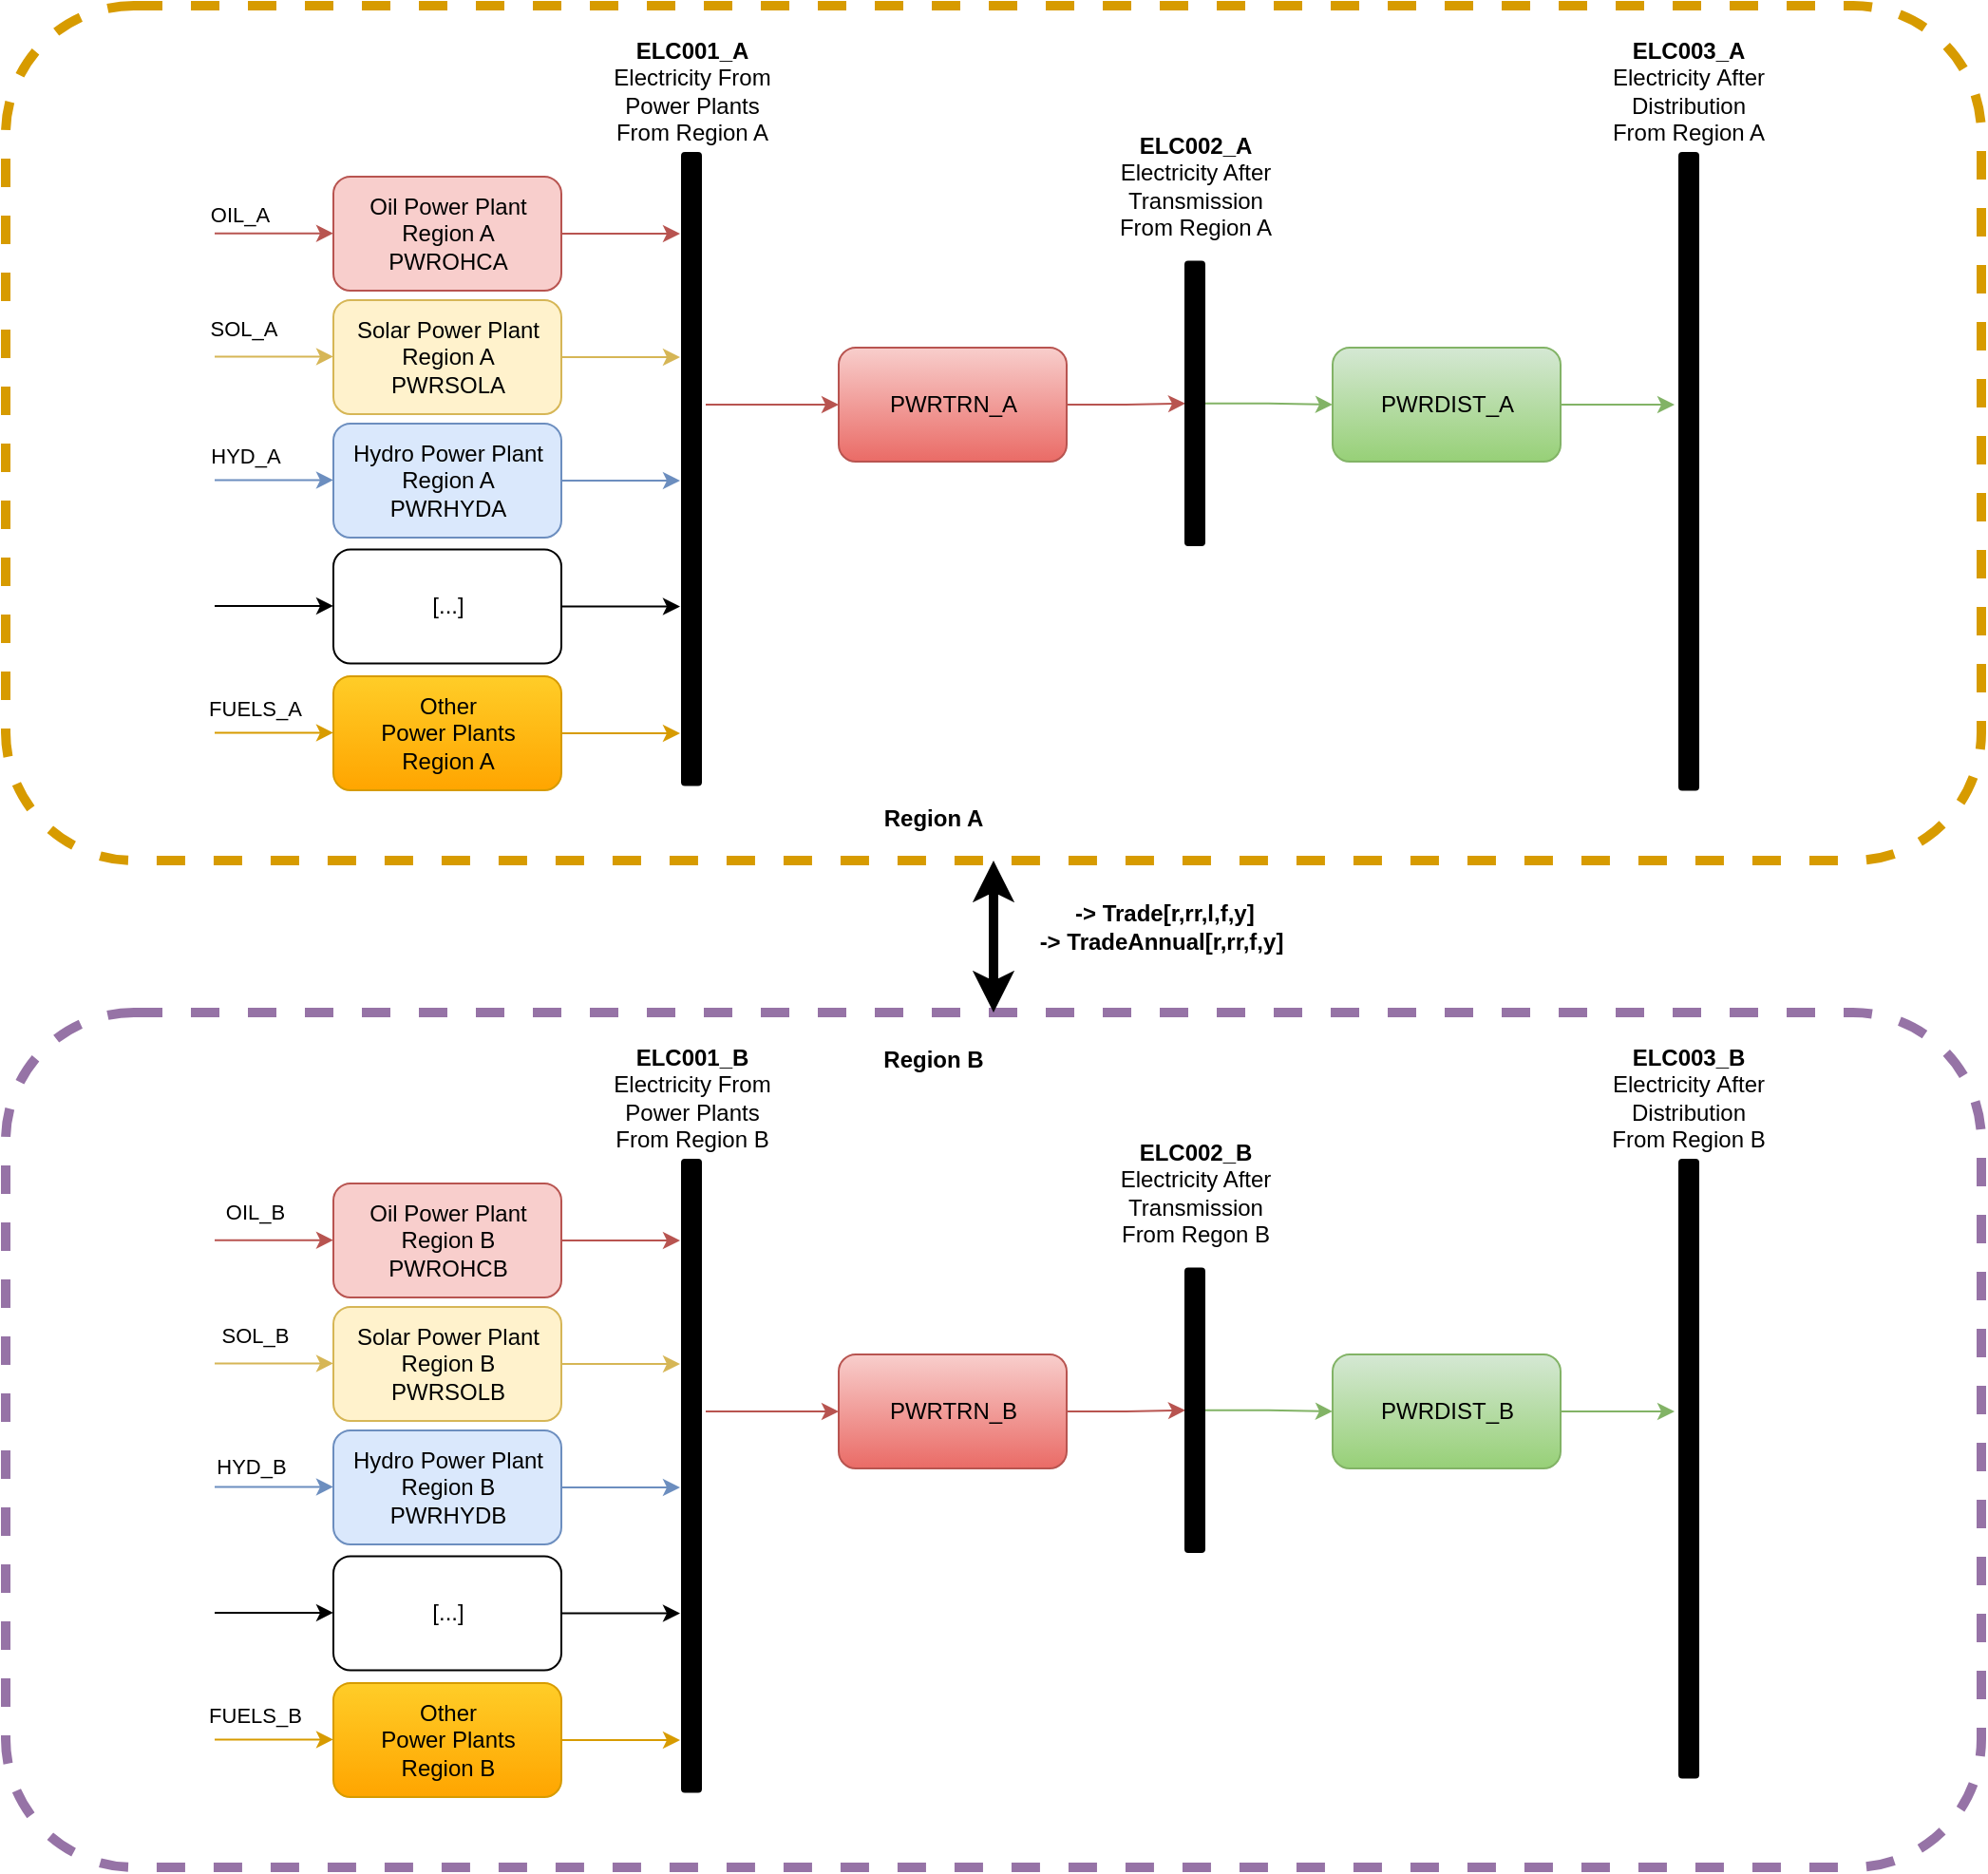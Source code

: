 <mxfile version="21.6.5" type="device">
  <diagram name="Page-1" id="VGrHE9_CLZki4MLRlMUu">
    <mxGraphModel dx="1444" dy="940" grid="1" gridSize="10" guides="1" tooltips="1" connect="1" arrows="1" fold="1" page="1" pageScale="1" pageWidth="850" pageHeight="1100" math="0" shadow="0">
      <root>
        <mxCell id="0" />
        <mxCell id="1" parent="0" />
        <mxCell id="anA4ONQ2Nj_WXLrmn-ts-146" value="" style="rounded=1;whiteSpace=wrap;html=1;fillColor=none;strokeWidth=5;dashed=1;strokeColor=#9673a6;" parent="1" vertex="1">
          <mxGeometry x="290" y="590" width="1040" height="450" as="geometry" />
        </mxCell>
        <mxCell id="anA4ONQ2Nj_WXLrmn-ts-147" value="" style="rounded=1;whiteSpace=wrap;html=1;fillColor=none;strokeWidth=5;dashed=1;strokeColor=#d79b00;" parent="1" vertex="1">
          <mxGeometry x="290" y="60" width="1040" height="450" as="geometry" />
        </mxCell>
        <mxCell id="anA4ONQ2Nj_WXLrmn-ts-78" style="edgeStyle=orthogonalEdgeStyle;rounded=0;orthogonalLoop=1;jettySize=auto;html=1;entryX=0;entryY=0.5;entryDx=0;entryDy=0;fillColor=#f8cecc;gradientColor=#ea6b66;strokeColor=#b85450;" parent="1" target="anA4ONQ2Nj_WXLrmn-ts-81" edge="1">
          <mxGeometry relative="1" as="geometry">
            <mxPoint x="658.5" y="270" as="sourcePoint" />
            <Array as="points">
              <mxPoint x="658.5" y="270" />
            </Array>
          </mxGeometry>
        </mxCell>
        <mxCell id="anA4ONQ2Nj_WXLrmn-ts-79" value="" style="rounded=1;whiteSpace=wrap;html=1;rotation=90;fillColor=#000000;" parent="1" vertex="1">
          <mxGeometry x="484.63" y="298.88" width="332.75" height="10" as="geometry" />
        </mxCell>
        <mxCell id="anA4ONQ2Nj_WXLrmn-ts-80" style="edgeStyle=orthogonalEdgeStyle;rounded=0;orthogonalLoop=1;jettySize=auto;html=1;entryX=0.5;entryY=1;entryDx=0;entryDy=0;fillColor=#f8cecc;gradientColor=#ea6b66;strokeColor=#b85450;" parent="1" source="anA4ONQ2Nj_WXLrmn-ts-81" target="anA4ONQ2Nj_WXLrmn-ts-83" edge="1">
          <mxGeometry relative="1" as="geometry" />
        </mxCell>
        <mxCell id="anA4ONQ2Nj_WXLrmn-ts-81" value="PWRTRN_A" style="rounded=1;whiteSpace=wrap;html=1;fillColor=#f8cecc;gradientColor=#ea6b66;strokeColor=#b85450;" parent="1" vertex="1">
          <mxGeometry x="728.5" y="240" width="120" height="60" as="geometry" />
        </mxCell>
        <mxCell id="anA4ONQ2Nj_WXLrmn-ts-82" style="edgeStyle=orthogonalEdgeStyle;rounded=0;orthogonalLoop=1;jettySize=auto;html=1;entryX=0;entryY=0.5;entryDx=0;entryDy=0;fillColor=#d5e8d4;gradientColor=#97d077;strokeColor=#82b366;" parent="1" source="anA4ONQ2Nj_WXLrmn-ts-83" target="anA4ONQ2Nj_WXLrmn-ts-85" edge="1">
          <mxGeometry relative="1" as="geometry" />
        </mxCell>
        <mxCell id="anA4ONQ2Nj_WXLrmn-ts-83" value="" style="rounded=1;whiteSpace=wrap;html=1;rotation=90;fillColor=#000000;" parent="1" vertex="1">
          <mxGeometry x="841.37" y="264.38" width="149.25" height="10" as="geometry" />
        </mxCell>
        <mxCell id="anA4ONQ2Nj_WXLrmn-ts-84" style="edgeStyle=orthogonalEdgeStyle;rounded=0;orthogonalLoop=1;jettySize=auto;html=1;fillColor=#d5e8d4;gradientColor=#97d077;strokeColor=#82b366;" parent="1" source="anA4ONQ2Nj_WXLrmn-ts-85" edge="1">
          <mxGeometry relative="1" as="geometry">
            <mxPoint x="1168.5" y="270" as="targetPoint" />
          </mxGeometry>
        </mxCell>
        <mxCell id="anA4ONQ2Nj_WXLrmn-ts-85" value="PWRDIST_A" style="rounded=1;whiteSpace=wrap;html=1;fillColor=#d5e8d4;gradientColor=#97d077;strokeColor=#82b366;" parent="1" vertex="1">
          <mxGeometry x="988.5" y="240" width="120" height="60" as="geometry" />
        </mxCell>
        <mxCell id="anA4ONQ2Nj_WXLrmn-ts-86" value="" style="rounded=1;whiteSpace=wrap;html=1;rotation=90;fillColor=#000000;" parent="1" vertex="1">
          <mxGeometry x="1008.36" y="300.15" width="335.3" height="10" as="geometry" />
        </mxCell>
        <mxCell id="anA4ONQ2Nj_WXLrmn-ts-87" value="&lt;b&gt;ELC001_A&lt;/b&gt;&lt;br&gt;Electricity From Power Plants&lt;br&gt;From Region A" style="text;html=1;strokeColor=none;fillColor=none;align=center;verticalAlign=middle;whiteSpace=wrap;rounded=0;" parent="1" vertex="1">
          <mxGeometry x="601.75" y="90" width="98.5" height="30" as="geometry" />
        </mxCell>
        <mxCell id="anA4ONQ2Nj_WXLrmn-ts-88" value="&lt;b&gt;ELC002_A&lt;/b&gt;&lt;br&gt;Electricity After Transmission&lt;br&gt;From Region A" style="text;html=1;strokeColor=none;fillColor=none;align=center;verticalAlign=middle;whiteSpace=wrap;rounded=0;" parent="1" vertex="1">
          <mxGeometry x="872.74" y="140" width="86.5" height="30" as="geometry" />
        </mxCell>
        <mxCell id="anA4ONQ2Nj_WXLrmn-ts-89" value="&lt;b&gt;ELC003_A&lt;/b&gt;&lt;br&gt;Electricity&amp;nbsp;After Distribution&lt;br&gt;From Region A" style="text;html=1;strokeColor=none;fillColor=none;align=center;verticalAlign=middle;whiteSpace=wrap;rounded=0;" parent="1" vertex="1">
          <mxGeometry x="1129.01" y="90" width="94" height="30" as="geometry" />
        </mxCell>
        <mxCell id="anA4ONQ2Nj_WXLrmn-ts-90" style="edgeStyle=orthogonalEdgeStyle;rounded=0;orthogonalLoop=1;jettySize=auto;html=1;entryX=0.5;entryY=1;entryDx=0;entryDy=0;fillColor=#f8cecc;strokeColor=#b85450;" parent="1" source="anA4ONQ2Nj_WXLrmn-ts-91" edge="1">
          <mxGeometry relative="1" as="geometry">
            <mxPoint x="645" y="180" as="targetPoint" />
          </mxGeometry>
        </mxCell>
        <mxCell id="anA4ONQ2Nj_WXLrmn-ts-91" value="Oil Power Plant&lt;br&gt;Region A&lt;br&gt;PWROHCA" style="rounded=1;whiteSpace=wrap;html=1;fillColor=#f8cecc;strokeColor=#b85450;" parent="1" vertex="1">
          <mxGeometry x="462.5" y="150" width="120" height="60" as="geometry" />
        </mxCell>
        <mxCell id="anA4ONQ2Nj_WXLrmn-ts-92" style="edgeStyle=orthogonalEdgeStyle;rounded=0;orthogonalLoop=1;jettySize=auto;html=1;entryX=0.5;entryY=1;entryDx=0;entryDy=0;fillColor=#fff2cc;strokeColor=#d6b656;" parent="1" source="anA4ONQ2Nj_WXLrmn-ts-93" edge="1">
          <mxGeometry relative="1" as="geometry">
            <mxPoint x="645" y="245" as="targetPoint" />
          </mxGeometry>
        </mxCell>
        <mxCell id="anA4ONQ2Nj_WXLrmn-ts-93" value="Solar Power Plant&lt;br&gt;Region A&lt;br&gt;PWRSOLA" style="rounded=1;whiteSpace=wrap;html=1;fillColor=#fff2cc;strokeColor=#d6b656;" parent="1" vertex="1">
          <mxGeometry x="462.5" y="215" width="120" height="60" as="geometry" />
        </mxCell>
        <mxCell id="anA4ONQ2Nj_WXLrmn-ts-94" style="edgeStyle=orthogonalEdgeStyle;rounded=0;orthogonalLoop=1;jettySize=auto;html=1;entryX=0.5;entryY=1;entryDx=0;entryDy=0;fillColor=#dae8fc;strokeColor=#6c8ebf;" parent="1" source="anA4ONQ2Nj_WXLrmn-ts-95" edge="1">
          <mxGeometry relative="1" as="geometry">
            <mxPoint x="645" y="310.0" as="targetPoint" />
          </mxGeometry>
        </mxCell>
        <mxCell id="anA4ONQ2Nj_WXLrmn-ts-95" value="Hydro Power Plant&lt;br&gt;Region A&lt;br&gt;PWRHYDA" style="rounded=1;whiteSpace=wrap;html=1;fillColor=#dae8fc;strokeColor=#6c8ebf;" parent="1" vertex="1">
          <mxGeometry x="462.5" y="280" width="120" height="60" as="geometry" />
        </mxCell>
        <mxCell id="anA4ONQ2Nj_WXLrmn-ts-96" style="edgeStyle=orthogonalEdgeStyle;rounded=0;orthogonalLoop=1;jettySize=auto;html=1;entryX=0.5;entryY=1;entryDx=0;entryDy=0;" parent="1" source="anA4ONQ2Nj_WXLrmn-ts-97" edge="1">
          <mxGeometry relative="1" as="geometry">
            <mxPoint x="645" y="376.25" as="targetPoint" />
          </mxGeometry>
        </mxCell>
        <mxCell id="anA4ONQ2Nj_WXLrmn-ts-97" value="[...]" style="rounded=1;whiteSpace=wrap;html=1;fillColor=none;" parent="1" vertex="1">
          <mxGeometry x="462.5" y="346.25" width="120" height="60" as="geometry" />
        </mxCell>
        <mxCell id="anA4ONQ2Nj_WXLrmn-ts-98" style="edgeStyle=orthogonalEdgeStyle;rounded=0;orthogonalLoop=1;jettySize=auto;html=1;entryX=0.5;entryY=1;entryDx=0;entryDy=0;fillColor=#ffcd28;strokeColor=#d79b00;gradientColor=#ffa500;" parent="1" source="anA4ONQ2Nj_WXLrmn-ts-99" edge="1">
          <mxGeometry relative="1" as="geometry">
            <mxPoint x="645" y="443" as="targetPoint" />
          </mxGeometry>
        </mxCell>
        <mxCell id="anA4ONQ2Nj_WXLrmn-ts-99" value="Other&lt;br&gt;Power Plants&lt;br&gt;Region A" style="rounded=1;whiteSpace=wrap;html=1;fillColor=#ffcd28;strokeColor=#d79b00;gradientColor=#ffa500;" parent="1" vertex="1">
          <mxGeometry x="462.5" y="413" width="120" height="60" as="geometry" />
        </mxCell>
        <mxCell id="anA4ONQ2Nj_WXLrmn-ts-100" style="edgeStyle=orthogonalEdgeStyle;rounded=0;orthogonalLoop=1;jettySize=auto;html=1;entryX=0.5;entryY=1;entryDx=0;entryDy=0;fillColor=#f8cecc;strokeColor=#b85450;" parent="1" edge="1">
          <mxGeometry relative="1" as="geometry">
            <mxPoint x="462.5" y="179.84" as="targetPoint" />
            <mxPoint x="400" y="179.84" as="sourcePoint" />
          </mxGeometry>
        </mxCell>
        <mxCell id="anA4ONQ2Nj_WXLrmn-ts-101" value="OIL_A" style="edgeLabel;html=1;align=center;verticalAlign=middle;resizable=0;points=[];" parent="anA4ONQ2Nj_WXLrmn-ts-100" vertex="1" connectable="0">
          <mxGeometry x="-0.605" relative="1" as="geometry">
            <mxPoint y="-10" as="offset" />
          </mxGeometry>
        </mxCell>
        <mxCell id="anA4ONQ2Nj_WXLrmn-ts-102" style="edgeStyle=orthogonalEdgeStyle;rounded=0;orthogonalLoop=1;jettySize=auto;html=1;entryX=0.5;entryY=1;entryDx=0;entryDy=0;fillColor=#fff2cc;strokeColor=#d6b656;" parent="1" edge="1">
          <mxGeometry relative="1" as="geometry">
            <mxPoint x="462.5" y="244.72" as="targetPoint" />
            <mxPoint x="400" y="244.72" as="sourcePoint" />
          </mxGeometry>
        </mxCell>
        <mxCell id="anA4ONQ2Nj_WXLrmn-ts-103" value="SOL_A" style="edgeLabel;html=1;align=center;verticalAlign=middle;resizable=0;points=[];" parent="anA4ONQ2Nj_WXLrmn-ts-102" vertex="1" connectable="0">
          <mxGeometry x="-0.392" y="6" relative="1" as="geometry">
            <mxPoint x="-4" y="-9" as="offset" />
          </mxGeometry>
        </mxCell>
        <mxCell id="anA4ONQ2Nj_WXLrmn-ts-104" style="edgeStyle=orthogonalEdgeStyle;rounded=0;orthogonalLoop=1;jettySize=auto;html=1;entryX=0.5;entryY=1;entryDx=0;entryDy=0;fillColor=#dae8fc;strokeColor=#6c8ebf;" parent="1" edge="1">
          <mxGeometry relative="1" as="geometry">
            <mxPoint x="462.5" y="309.72" as="targetPoint" />
            <mxPoint x="400" y="309.72" as="sourcePoint" />
          </mxGeometry>
        </mxCell>
        <mxCell id="anA4ONQ2Nj_WXLrmn-ts-105" value="HYD_A" style="edgeLabel;html=1;align=center;verticalAlign=middle;resizable=0;points=[];" parent="anA4ONQ2Nj_WXLrmn-ts-104" vertex="1" connectable="0">
          <mxGeometry x="-0.52" relative="1" as="geometry">
            <mxPoint x="1" y="-13" as="offset" />
          </mxGeometry>
        </mxCell>
        <mxCell id="anA4ONQ2Nj_WXLrmn-ts-106" style="edgeStyle=orthogonalEdgeStyle;rounded=0;orthogonalLoop=1;jettySize=auto;html=1;entryX=0.5;entryY=1;entryDx=0;entryDy=0;" parent="1" edge="1">
          <mxGeometry relative="1" as="geometry">
            <mxPoint x="462.5" y="375.97" as="targetPoint" />
            <mxPoint x="400" y="375.97" as="sourcePoint" />
          </mxGeometry>
        </mxCell>
        <mxCell id="anA4ONQ2Nj_WXLrmn-ts-107" style="edgeStyle=orthogonalEdgeStyle;rounded=0;orthogonalLoop=1;jettySize=auto;html=1;entryX=0.5;entryY=1;entryDx=0;entryDy=0;fillColor=#ffcd28;strokeColor=#d79b00;gradientColor=#ffa500;" parent="1" edge="1">
          <mxGeometry relative="1" as="geometry">
            <mxPoint x="462.5" y="442.72" as="targetPoint" />
            <mxPoint x="400" y="442.72" as="sourcePoint" />
          </mxGeometry>
        </mxCell>
        <mxCell id="anA4ONQ2Nj_WXLrmn-ts-108" value="FUELS_A" style="edgeLabel;html=1;align=center;verticalAlign=middle;resizable=0;points=[];" parent="anA4ONQ2Nj_WXLrmn-ts-107" vertex="1" connectable="0">
          <mxGeometry x="-0.435" y="1" relative="1" as="geometry">
            <mxPoint x="3" y="-12" as="offset" />
          </mxGeometry>
        </mxCell>
        <mxCell id="anA4ONQ2Nj_WXLrmn-ts-109" style="edgeStyle=orthogonalEdgeStyle;rounded=0;orthogonalLoop=1;jettySize=auto;html=1;entryX=0;entryY=0.5;entryDx=0;entryDy=0;fillColor=#f8cecc;gradientColor=#ea6b66;strokeColor=#b85450;" parent="1" target="anA4ONQ2Nj_WXLrmn-ts-112" edge="1">
          <mxGeometry relative="1" as="geometry">
            <mxPoint x="658.5" y="800" as="sourcePoint" />
            <Array as="points">
              <mxPoint x="658.5" y="800" />
            </Array>
          </mxGeometry>
        </mxCell>
        <mxCell id="anA4ONQ2Nj_WXLrmn-ts-110" value="" style="rounded=1;whiteSpace=wrap;html=1;rotation=90;fillColor=#000000;" parent="1" vertex="1">
          <mxGeometry x="484.63" y="828.88" width="332.75" height="10" as="geometry" />
        </mxCell>
        <mxCell id="anA4ONQ2Nj_WXLrmn-ts-111" style="edgeStyle=orthogonalEdgeStyle;rounded=0;orthogonalLoop=1;jettySize=auto;html=1;entryX=0.5;entryY=1;entryDx=0;entryDy=0;fillColor=#f8cecc;gradientColor=#ea6b66;strokeColor=#b85450;" parent="1" source="anA4ONQ2Nj_WXLrmn-ts-112" target="anA4ONQ2Nj_WXLrmn-ts-114" edge="1">
          <mxGeometry relative="1" as="geometry" />
        </mxCell>
        <mxCell id="anA4ONQ2Nj_WXLrmn-ts-112" value="PWRTRN_B" style="rounded=1;whiteSpace=wrap;html=1;fillColor=#f8cecc;gradientColor=#ea6b66;strokeColor=#b85450;" parent="1" vertex="1">
          <mxGeometry x="728.5" y="770" width="120" height="60" as="geometry" />
        </mxCell>
        <mxCell id="anA4ONQ2Nj_WXLrmn-ts-113" style="edgeStyle=orthogonalEdgeStyle;rounded=0;orthogonalLoop=1;jettySize=auto;html=1;entryX=0;entryY=0.5;entryDx=0;entryDy=0;fillColor=#d5e8d4;gradientColor=#97d077;strokeColor=#82b366;" parent="1" source="anA4ONQ2Nj_WXLrmn-ts-114" target="anA4ONQ2Nj_WXLrmn-ts-116" edge="1">
          <mxGeometry relative="1" as="geometry" />
        </mxCell>
        <mxCell id="anA4ONQ2Nj_WXLrmn-ts-114" value="" style="rounded=1;whiteSpace=wrap;html=1;rotation=90;fillColor=#000000;" parent="1" vertex="1">
          <mxGeometry x="841.37" y="794.38" width="149.25" height="10" as="geometry" />
        </mxCell>
        <mxCell id="anA4ONQ2Nj_WXLrmn-ts-115" style="edgeStyle=orthogonalEdgeStyle;rounded=0;orthogonalLoop=1;jettySize=auto;html=1;fillColor=#d5e8d4;gradientColor=#97d077;strokeColor=#82b366;" parent="1" source="anA4ONQ2Nj_WXLrmn-ts-116" edge="1">
          <mxGeometry relative="1" as="geometry">
            <mxPoint x="1168.5" y="800" as="targetPoint" />
          </mxGeometry>
        </mxCell>
        <mxCell id="anA4ONQ2Nj_WXLrmn-ts-116" value="PWRDIST_B" style="rounded=1;whiteSpace=wrap;html=1;fillColor=#d5e8d4;gradientColor=#97d077;strokeColor=#82b366;" parent="1" vertex="1">
          <mxGeometry x="988.5" y="770" width="120" height="60" as="geometry" />
        </mxCell>
        <mxCell id="anA4ONQ2Nj_WXLrmn-ts-117" value="" style="rounded=1;whiteSpace=wrap;html=1;rotation=90;fillColor=#000000;" parent="1" vertex="1">
          <mxGeometry x="1013.36" y="825.15" width="325.3" height="10" as="geometry" />
        </mxCell>
        <mxCell id="anA4ONQ2Nj_WXLrmn-ts-118" value="&lt;b&gt;ELC001_B&lt;/b&gt;&lt;br&gt;Electricity From Power Plants&lt;br&gt;From Region B" style="text;html=1;strokeColor=none;fillColor=none;align=center;verticalAlign=middle;whiteSpace=wrap;rounded=0;" parent="1" vertex="1">
          <mxGeometry x="601.75" y="620" width="98.5" height="30" as="geometry" />
        </mxCell>
        <mxCell id="anA4ONQ2Nj_WXLrmn-ts-119" value="&lt;b&gt;ELC002_B&lt;/b&gt;&lt;br&gt;Electricity After Transmission&lt;br&gt;From Regon B" style="text;html=1;strokeColor=none;fillColor=none;align=center;verticalAlign=middle;whiteSpace=wrap;rounded=0;" parent="1" vertex="1">
          <mxGeometry x="872.74" y="670" width="86.5" height="30" as="geometry" />
        </mxCell>
        <mxCell id="anA4ONQ2Nj_WXLrmn-ts-120" value="&lt;b&gt;ELC003_B&lt;/b&gt;&lt;br&gt;Electricity&amp;nbsp;After Distribution&lt;br&gt;From Region B" style="text;html=1;strokeColor=none;fillColor=none;align=center;verticalAlign=middle;whiteSpace=wrap;rounded=0;" parent="1" vertex="1">
          <mxGeometry x="1129.01" y="620" width="94" height="30" as="geometry" />
        </mxCell>
        <mxCell id="anA4ONQ2Nj_WXLrmn-ts-121" style="edgeStyle=orthogonalEdgeStyle;rounded=0;orthogonalLoop=1;jettySize=auto;html=1;entryX=0.5;entryY=1;entryDx=0;entryDy=0;fillColor=#f8cecc;strokeColor=#b85450;" parent="1" source="anA4ONQ2Nj_WXLrmn-ts-122" edge="1">
          <mxGeometry relative="1" as="geometry">
            <mxPoint x="645" y="710" as="targetPoint" />
          </mxGeometry>
        </mxCell>
        <mxCell id="anA4ONQ2Nj_WXLrmn-ts-122" value="Oil Power Plant&lt;br&gt;Region B&lt;br&gt;PWROHCB" style="rounded=1;whiteSpace=wrap;html=1;fillColor=#f8cecc;strokeColor=#b85450;" parent="1" vertex="1">
          <mxGeometry x="462.5" y="680" width="120" height="60" as="geometry" />
        </mxCell>
        <mxCell id="anA4ONQ2Nj_WXLrmn-ts-123" style="edgeStyle=orthogonalEdgeStyle;rounded=0;orthogonalLoop=1;jettySize=auto;html=1;entryX=0.5;entryY=1;entryDx=0;entryDy=0;fillColor=#fff2cc;strokeColor=#d6b656;" parent="1" source="anA4ONQ2Nj_WXLrmn-ts-124" edge="1">
          <mxGeometry relative="1" as="geometry">
            <mxPoint x="645" y="775" as="targetPoint" />
          </mxGeometry>
        </mxCell>
        <mxCell id="anA4ONQ2Nj_WXLrmn-ts-124" value="Solar Power Plant&lt;br&gt;Region B&lt;br&gt;PWRSOLB" style="rounded=1;whiteSpace=wrap;html=1;fillColor=#fff2cc;strokeColor=#d6b656;" parent="1" vertex="1">
          <mxGeometry x="462.5" y="745" width="120" height="60" as="geometry" />
        </mxCell>
        <mxCell id="anA4ONQ2Nj_WXLrmn-ts-125" style="edgeStyle=orthogonalEdgeStyle;rounded=0;orthogonalLoop=1;jettySize=auto;html=1;entryX=0.5;entryY=1;entryDx=0;entryDy=0;fillColor=#dae8fc;strokeColor=#6c8ebf;" parent="1" source="anA4ONQ2Nj_WXLrmn-ts-126" edge="1">
          <mxGeometry relative="1" as="geometry">
            <mxPoint x="645" y="840" as="targetPoint" />
          </mxGeometry>
        </mxCell>
        <mxCell id="anA4ONQ2Nj_WXLrmn-ts-126" value="Hydro Power Plant&lt;br&gt;Region B&lt;br&gt;PWRHYDB" style="rounded=1;whiteSpace=wrap;html=1;fillColor=#dae8fc;strokeColor=#6c8ebf;" parent="1" vertex="1">
          <mxGeometry x="462.5" y="810" width="120" height="60" as="geometry" />
        </mxCell>
        <mxCell id="anA4ONQ2Nj_WXLrmn-ts-127" style="edgeStyle=orthogonalEdgeStyle;rounded=0;orthogonalLoop=1;jettySize=auto;html=1;entryX=0.5;entryY=1;entryDx=0;entryDy=0;" parent="1" source="anA4ONQ2Nj_WXLrmn-ts-128" edge="1">
          <mxGeometry relative="1" as="geometry">
            <mxPoint x="645" y="906.25" as="targetPoint" />
          </mxGeometry>
        </mxCell>
        <mxCell id="anA4ONQ2Nj_WXLrmn-ts-128" value="[...]" style="rounded=1;whiteSpace=wrap;html=1;fillColor=none;" parent="1" vertex="1">
          <mxGeometry x="462.5" y="876.25" width="120" height="60" as="geometry" />
        </mxCell>
        <mxCell id="anA4ONQ2Nj_WXLrmn-ts-129" style="edgeStyle=orthogonalEdgeStyle;rounded=0;orthogonalLoop=1;jettySize=auto;html=1;entryX=0.5;entryY=1;entryDx=0;entryDy=0;fillColor=#ffcd28;strokeColor=#d79b00;gradientColor=#ffa500;" parent="1" source="anA4ONQ2Nj_WXLrmn-ts-130" edge="1">
          <mxGeometry relative="1" as="geometry">
            <mxPoint x="645" y="973" as="targetPoint" />
          </mxGeometry>
        </mxCell>
        <mxCell id="anA4ONQ2Nj_WXLrmn-ts-130" value="Other&lt;br&gt;Power Plants&lt;br&gt;Region B" style="rounded=1;whiteSpace=wrap;html=1;fillColor=#ffcd28;strokeColor=#d79b00;gradientColor=#ffa500;" parent="1" vertex="1">
          <mxGeometry x="462.5" y="943" width="120" height="60" as="geometry" />
        </mxCell>
        <mxCell id="anA4ONQ2Nj_WXLrmn-ts-131" style="edgeStyle=orthogonalEdgeStyle;rounded=0;orthogonalLoop=1;jettySize=auto;html=1;entryX=0.5;entryY=1;entryDx=0;entryDy=0;fillColor=#f8cecc;strokeColor=#b85450;" parent="1" edge="1">
          <mxGeometry relative="1" as="geometry">
            <mxPoint x="462.5" y="709.84" as="targetPoint" />
            <mxPoint x="400" y="709.84" as="sourcePoint" />
          </mxGeometry>
        </mxCell>
        <mxCell id="anA4ONQ2Nj_WXLrmn-ts-132" value="OIL_B" style="edgeLabel;html=1;align=center;verticalAlign=middle;resizable=0;points=[];" parent="anA4ONQ2Nj_WXLrmn-ts-131" vertex="1" connectable="0">
          <mxGeometry x="-0.093" y="-4" relative="1" as="geometry">
            <mxPoint x="-8" y="-19" as="offset" />
          </mxGeometry>
        </mxCell>
        <mxCell id="anA4ONQ2Nj_WXLrmn-ts-133" style="edgeStyle=orthogonalEdgeStyle;rounded=0;orthogonalLoop=1;jettySize=auto;html=1;entryX=0.5;entryY=1;entryDx=0;entryDy=0;fillColor=#fff2cc;strokeColor=#d6b656;" parent="1" edge="1">
          <mxGeometry relative="1" as="geometry">
            <mxPoint x="462.5" y="774.72" as="targetPoint" />
            <mxPoint x="400" y="774.72" as="sourcePoint" />
          </mxGeometry>
        </mxCell>
        <mxCell id="anA4ONQ2Nj_WXLrmn-ts-134" value="SOL_B" style="edgeLabel;html=1;align=center;verticalAlign=middle;resizable=0;points=[];" parent="anA4ONQ2Nj_WXLrmn-ts-133" vertex="1" connectable="0">
          <mxGeometry x="-0.221" y="-2" relative="1" as="geometry">
            <mxPoint x="-4" y="-17" as="offset" />
          </mxGeometry>
        </mxCell>
        <mxCell id="anA4ONQ2Nj_WXLrmn-ts-135" style="edgeStyle=orthogonalEdgeStyle;rounded=0;orthogonalLoop=1;jettySize=auto;html=1;entryX=0.5;entryY=1;entryDx=0;entryDy=0;fillColor=#dae8fc;strokeColor=#6c8ebf;" parent="1" edge="1">
          <mxGeometry relative="1" as="geometry">
            <mxPoint x="462.5" y="839.72" as="targetPoint" />
            <mxPoint x="400" y="839.72" as="sourcePoint" />
          </mxGeometry>
        </mxCell>
        <mxCell id="anA4ONQ2Nj_WXLrmn-ts-136" value="HYD_B" style="edgeLabel;html=1;align=center;verticalAlign=middle;resizable=0;points=[];" parent="anA4ONQ2Nj_WXLrmn-ts-135" vertex="1" connectable="0">
          <mxGeometry x="-0.392" y="1" relative="1" as="geometry">
            <mxPoint y="-10" as="offset" />
          </mxGeometry>
        </mxCell>
        <mxCell id="anA4ONQ2Nj_WXLrmn-ts-137" style="edgeStyle=orthogonalEdgeStyle;rounded=0;orthogonalLoop=1;jettySize=auto;html=1;entryX=0.5;entryY=1;entryDx=0;entryDy=0;" parent="1" edge="1">
          <mxGeometry relative="1" as="geometry">
            <mxPoint x="462.5" y="905.97" as="targetPoint" />
            <mxPoint x="400" y="905.97" as="sourcePoint" />
          </mxGeometry>
        </mxCell>
        <mxCell id="anA4ONQ2Nj_WXLrmn-ts-138" style="edgeStyle=orthogonalEdgeStyle;rounded=0;orthogonalLoop=1;jettySize=auto;html=1;entryX=0.5;entryY=1;entryDx=0;entryDy=0;fillColor=#ffcd28;strokeColor=#d79b00;gradientColor=#ffa500;" parent="1" edge="1">
          <mxGeometry relative="1" as="geometry">
            <mxPoint x="462.5" y="972.72" as="targetPoint" />
            <mxPoint x="400" y="972.72" as="sourcePoint" />
          </mxGeometry>
        </mxCell>
        <mxCell id="anA4ONQ2Nj_WXLrmn-ts-139" value="FUELS_B" style="edgeLabel;html=1;align=center;verticalAlign=middle;resizable=0;points=[];" parent="anA4ONQ2Nj_WXLrmn-ts-138" vertex="1" connectable="0">
          <mxGeometry x="-0.435" y="4" relative="1" as="geometry">
            <mxPoint x="3" y="-9" as="offset" />
          </mxGeometry>
        </mxCell>
        <mxCell id="anA4ONQ2Nj_WXLrmn-ts-148" style="edgeStyle=orthogonalEdgeStyle;rounded=0;orthogonalLoop=1;jettySize=auto;html=1;entryX=0.5;entryY=1;entryDx=0;entryDy=0;exitX=0.5;exitY=0;exitDx=0;exitDy=0;strokeWidth=5;startArrow=classic;startFill=1;" parent="1" source="anA4ONQ2Nj_WXLrmn-ts-146" target="anA4ONQ2Nj_WXLrmn-ts-147" edge="1">
          <mxGeometry relative="1" as="geometry">
            <mxPoint x="655" y="386.25" as="targetPoint" />
            <mxPoint x="593" y="386" as="sourcePoint" />
          </mxGeometry>
        </mxCell>
        <mxCell id="anA4ONQ2Nj_WXLrmn-ts-149" value="&lt;b&gt;Region A&lt;/b&gt;" style="text;html=1;strokeColor=none;fillColor=none;align=center;verticalAlign=middle;whiteSpace=wrap;rounded=0;" parent="1" vertex="1">
          <mxGeometry x="728.5" y="473" width="98.5" height="30" as="geometry" />
        </mxCell>
        <mxCell id="anA4ONQ2Nj_WXLrmn-ts-150" value="&lt;b&gt;Region B&lt;/b&gt;" style="text;html=1;strokeColor=none;fillColor=none;align=center;verticalAlign=middle;whiteSpace=wrap;rounded=0;" parent="1" vertex="1">
          <mxGeometry x="728.5" y="600" width="98.5" height="30" as="geometry" />
        </mxCell>
        <mxCell id="anA4ONQ2Nj_WXLrmn-ts-151" value="&lt;b&gt;&amp;nbsp;-&amp;gt; Trade[r,rr,l,f,y]&lt;br&gt;-&amp;gt;&amp;nbsp;&lt;/b&gt;&lt;b style=&quot;border-color: var(--border-color);&quot;&gt;TradeAnnual[r,rr,f,y]&lt;/b&gt;&lt;b&gt;&lt;br&gt;&lt;/b&gt;" style="text;html=1;strokeColor=none;fillColor=none;align=center;verticalAlign=middle;whiteSpace=wrap;rounded=0;" parent="1" vertex="1">
          <mxGeometry x="817.38" y="530" width="162.62" height="30" as="geometry" />
        </mxCell>
      </root>
    </mxGraphModel>
  </diagram>
</mxfile>
